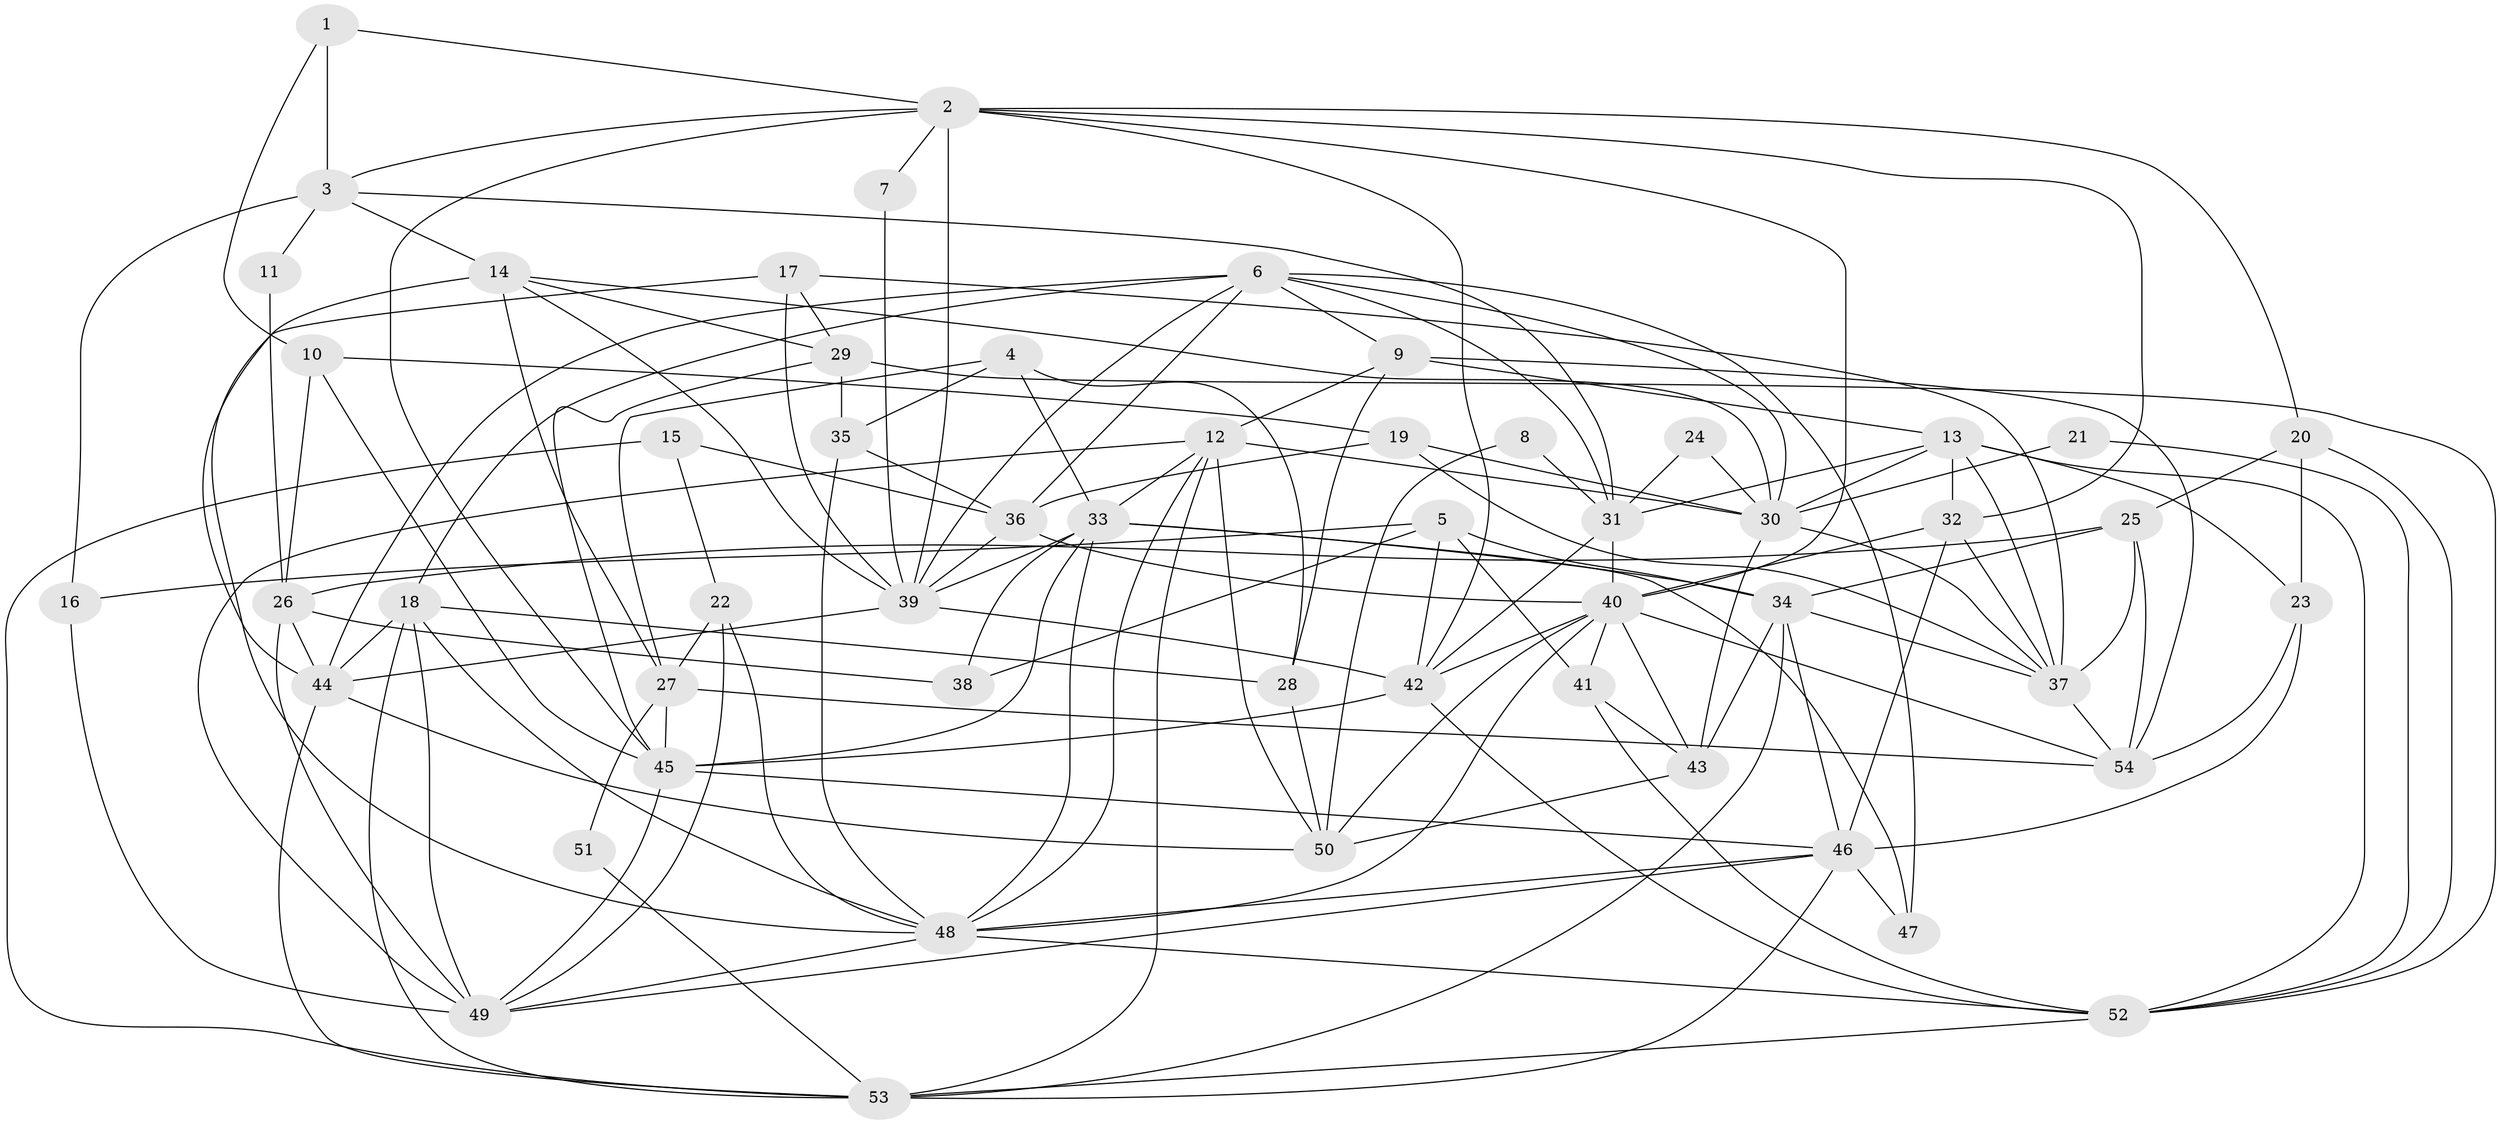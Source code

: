 // original degree distribution, {7: 0.06542056074766354, 2: 0.1588785046728972, 6: 0.102803738317757, 5: 0.14018691588785046, 3: 0.29906542056074764, 4: 0.21495327102803738, 8: 0.018691588785046728}
// Generated by graph-tools (version 1.1) at 2025/50/03/09/25 03:50:11]
// undirected, 54 vertices, 149 edges
graph export_dot {
graph [start="1"]
  node [color=gray90,style=filled];
  1;
  2;
  3;
  4;
  5;
  6;
  7;
  8;
  9;
  10;
  11;
  12;
  13;
  14;
  15;
  16;
  17;
  18;
  19;
  20;
  21;
  22;
  23;
  24;
  25;
  26;
  27;
  28;
  29;
  30;
  31;
  32;
  33;
  34;
  35;
  36;
  37;
  38;
  39;
  40;
  41;
  42;
  43;
  44;
  45;
  46;
  47;
  48;
  49;
  50;
  51;
  52;
  53;
  54;
  1 -- 2 [weight=1.0];
  1 -- 3 [weight=1.0];
  1 -- 10 [weight=1.0];
  2 -- 3 [weight=1.0];
  2 -- 7 [weight=1.0];
  2 -- 20 [weight=1.0];
  2 -- 32 [weight=1.0];
  2 -- 39 [weight=2.0];
  2 -- 40 [weight=1.0];
  2 -- 42 [weight=1.0];
  2 -- 45 [weight=1.0];
  3 -- 11 [weight=1.0];
  3 -- 14 [weight=1.0];
  3 -- 16 [weight=1.0];
  3 -- 31 [weight=1.0];
  4 -- 27 [weight=1.0];
  4 -- 28 [weight=1.0];
  4 -- 33 [weight=1.0];
  4 -- 35 [weight=1.0];
  5 -- 16 [weight=1.0];
  5 -- 34 [weight=1.0];
  5 -- 38 [weight=1.0];
  5 -- 41 [weight=1.0];
  5 -- 42 [weight=1.0];
  6 -- 9 [weight=1.0];
  6 -- 18 [weight=1.0];
  6 -- 30 [weight=1.0];
  6 -- 31 [weight=1.0];
  6 -- 36 [weight=1.0];
  6 -- 39 [weight=1.0];
  6 -- 44 [weight=1.0];
  6 -- 47 [weight=1.0];
  7 -- 39 [weight=1.0];
  8 -- 31 [weight=1.0];
  8 -- 50 [weight=1.0];
  9 -- 12 [weight=1.0];
  9 -- 13 [weight=1.0];
  9 -- 28 [weight=1.0];
  9 -- 54 [weight=1.0];
  10 -- 19 [weight=1.0];
  10 -- 26 [weight=1.0];
  10 -- 45 [weight=1.0];
  11 -- 26 [weight=1.0];
  12 -- 30 [weight=1.0];
  12 -- 33 [weight=1.0];
  12 -- 48 [weight=1.0];
  12 -- 49 [weight=1.0];
  12 -- 50 [weight=1.0];
  12 -- 53 [weight=1.0];
  13 -- 23 [weight=1.0];
  13 -- 30 [weight=1.0];
  13 -- 31 [weight=1.0];
  13 -- 32 [weight=1.0];
  13 -- 37 [weight=1.0];
  13 -- 52 [weight=1.0];
  14 -- 27 [weight=1.0];
  14 -- 29 [weight=1.0];
  14 -- 30 [weight=1.0];
  14 -- 39 [weight=1.0];
  14 -- 44 [weight=1.0];
  15 -- 22 [weight=1.0];
  15 -- 36 [weight=1.0];
  15 -- 53 [weight=1.0];
  16 -- 49 [weight=1.0];
  17 -- 29 [weight=1.0];
  17 -- 37 [weight=1.0];
  17 -- 39 [weight=1.0];
  17 -- 48 [weight=1.0];
  18 -- 28 [weight=1.0];
  18 -- 44 [weight=2.0];
  18 -- 48 [weight=1.0];
  18 -- 49 [weight=1.0];
  18 -- 53 [weight=1.0];
  19 -- 30 [weight=1.0];
  19 -- 36 [weight=1.0];
  19 -- 37 [weight=1.0];
  20 -- 23 [weight=1.0];
  20 -- 25 [weight=1.0];
  20 -- 52 [weight=1.0];
  21 -- 30 [weight=1.0];
  21 -- 52 [weight=1.0];
  22 -- 27 [weight=1.0];
  22 -- 48 [weight=1.0];
  22 -- 49 [weight=1.0];
  23 -- 46 [weight=1.0];
  23 -- 54 [weight=1.0];
  24 -- 30 [weight=1.0];
  24 -- 31 [weight=1.0];
  25 -- 26 [weight=1.0];
  25 -- 34 [weight=1.0];
  25 -- 37 [weight=1.0];
  25 -- 54 [weight=1.0];
  26 -- 38 [weight=1.0];
  26 -- 44 [weight=1.0];
  26 -- 49 [weight=1.0];
  27 -- 45 [weight=1.0];
  27 -- 51 [weight=1.0];
  27 -- 54 [weight=1.0];
  28 -- 50 [weight=1.0];
  29 -- 35 [weight=1.0];
  29 -- 45 [weight=1.0];
  29 -- 52 [weight=1.0];
  30 -- 37 [weight=2.0];
  30 -- 43 [weight=1.0];
  31 -- 40 [weight=1.0];
  31 -- 42 [weight=2.0];
  32 -- 37 [weight=1.0];
  32 -- 40 [weight=1.0];
  32 -- 46 [weight=1.0];
  33 -- 34 [weight=1.0];
  33 -- 38 [weight=1.0];
  33 -- 39 [weight=1.0];
  33 -- 45 [weight=1.0];
  33 -- 47 [weight=1.0];
  33 -- 48 [weight=1.0];
  34 -- 37 [weight=1.0];
  34 -- 43 [weight=1.0];
  34 -- 46 [weight=1.0];
  34 -- 53 [weight=1.0];
  35 -- 36 [weight=1.0];
  35 -- 48 [weight=1.0];
  36 -- 39 [weight=1.0];
  36 -- 40 [weight=1.0];
  37 -- 54 [weight=1.0];
  39 -- 42 [weight=1.0];
  39 -- 44 [weight=1.0];
  40 -- 41 [weight=1.0];
  40 -- 42 [weight=1.0];
  40 -- 43 [weight=1.0];
  40 -- 48 [weight=1.0];
  40 -- 50 [weight=1.0];
  40 -- 54 [weight=1.0];
  41 -- 43 [weight=1.0];
  41 -- 52 [weight=1.0];
  42 -- 45 [weight=1.0];
  42 -- 52 [weight=1.0];
  43 -- 50 [weight=1.0];
  44 -- 50 [weight=1.0];
  44 -- 53 [weight=1.0];
  45 -- 46 [weight=1.0];
  45 -- 49 [weight=1.0];
  46 -- 47 [weight=1.0];
  46 -- 48 [weight=1.0];
  46 -- 49 [weight=1.0];
  46 -- 53 [weight=1.0];
  48 -- 49 [weight=1.0];
  48 -- 52 [weight=1.0];
  51 -- 53 [weight=1.0];
  52 -- 53 [weight=1.0];
}
